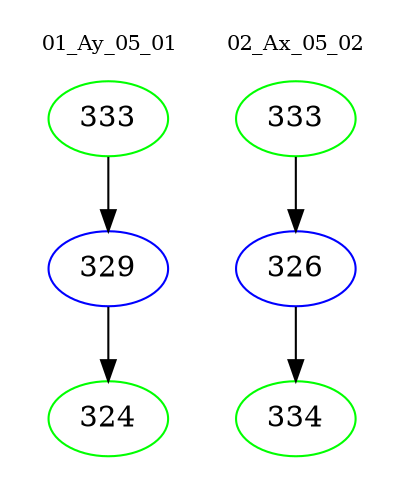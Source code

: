 digraph{
subgraph cluster_0 {
color = white
label = "01_Ay_05_01";
fontsize=10;
T0_333 [label="333", color="green"]
T0_333 -> T0_329 [color="black"]
T0_329 [label="329", color="blue"]
T0_329 -> T0_324 [color="black"]
T0_324 [label="324", color="green"]
}
subgraph cluster_1 {
color = white
label = "02_Ax_05_02";
fontsize=10;
T1_333 [label="333", color="green"]
T1_333 -> T1_326 [color="black"]
T1_326 [label="326", color="blue"]
T1_326 -> T1_334 [color="black"]
T1_334 [label="334", color="green"]
}
}
